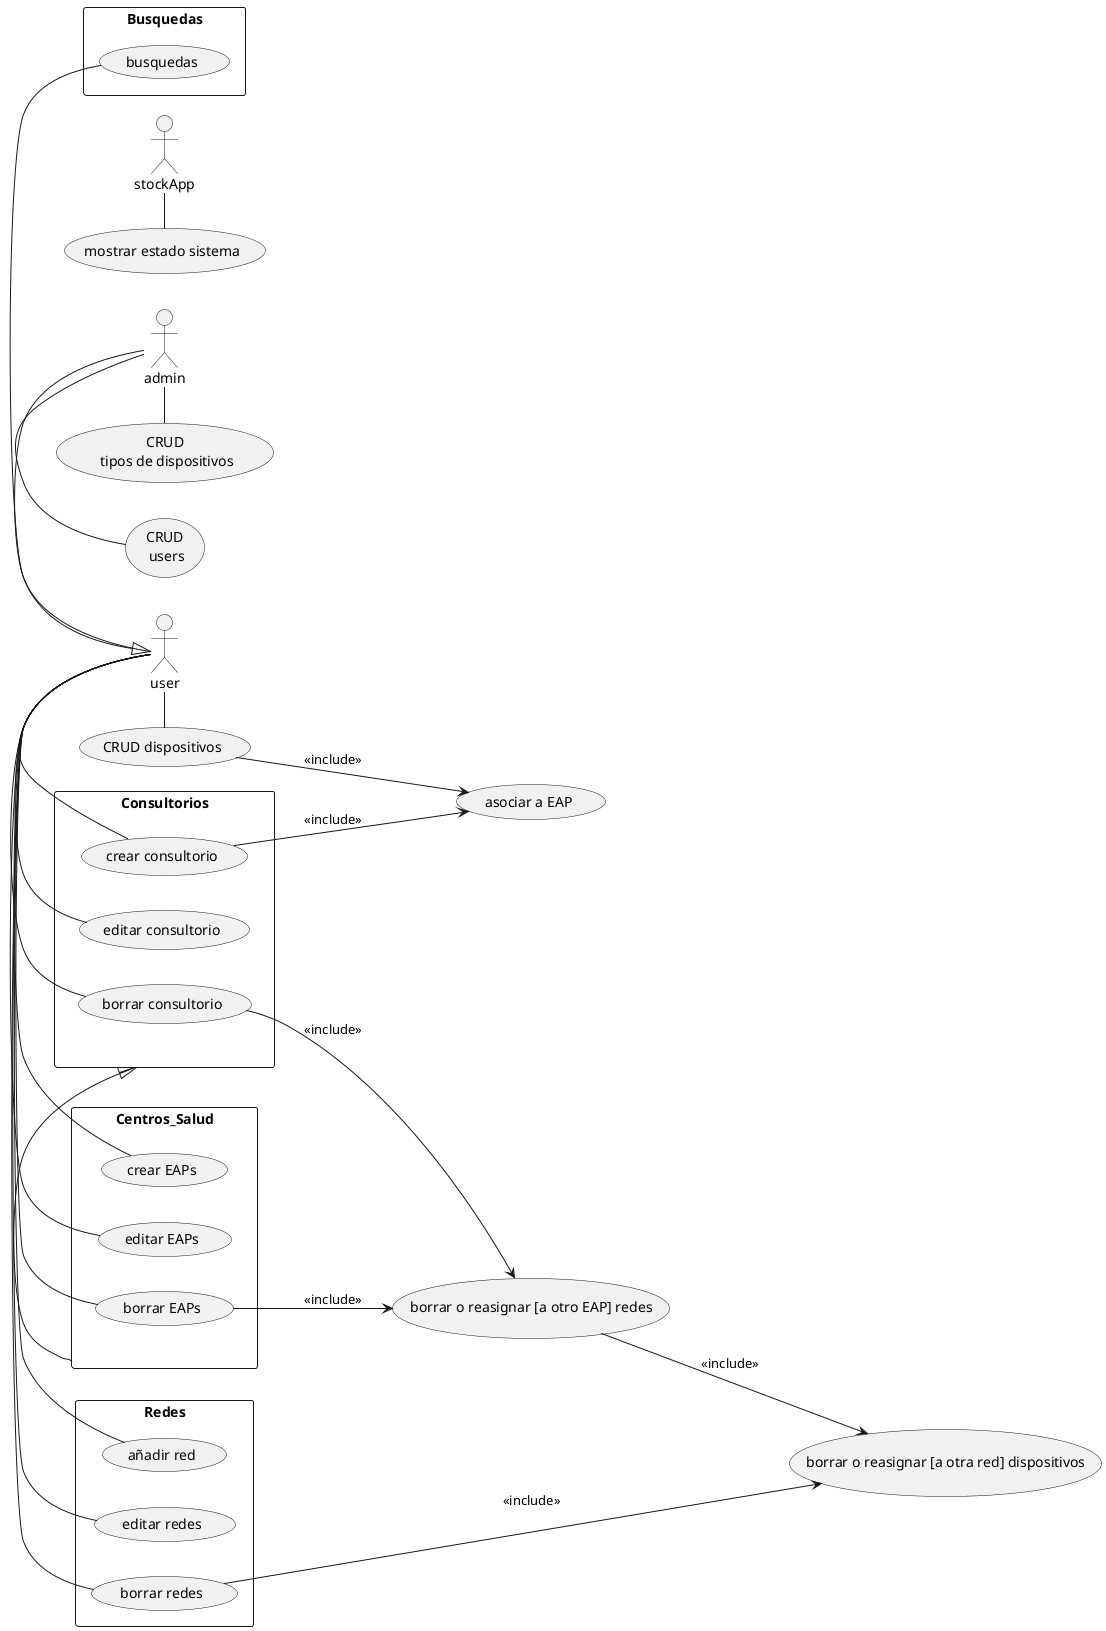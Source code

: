 @startuml stockApp 
left to right direction

actor user
actor admin
actor stockApp
admin -|> user

admin - (CRUD\n users)
admin - (CRUD\n tipos de dispositivos)
user - (CRUD dispositivos)

stockApp - (mostrar estado sistema)

rectangle Centros_Salud {
  user - (crear EAPs)
  user - (editar EAPs)
  user - (borrar EAPs)
}

rectangle Consultorios {
  user - (crear consultorio) 
  user - (editar consultorio)
  user - (borrar consultorio)
}

rectangle Redes {
  user - (añadir red)
  user - (editar redes)
  user - (borrar redes)
}

Consultorios <|- Centros_Salud
(CRUD dispositivos) --> (asociar a EAP) : <<include>>
(crear consultorio) --> (asociar a EAP) : <<include>>
(borrar redes) --> (borrar o reasignar [a otra red] dispositivos) : <<include>>
(borrar consultorio) --> (borrar o reasignar [a otro EAP] redes) : <<include>>
(borrar o reasignar [a otro EAP] redes) --> (borrar o reasignar [a otra red] dispositivos) : <<include>>
(borrar EAPs) --> (borrar o reasignar [a otro EAP] redes) : <<include>>

rectangle Busquedas {
  user - (busquedas)
}
@enduml